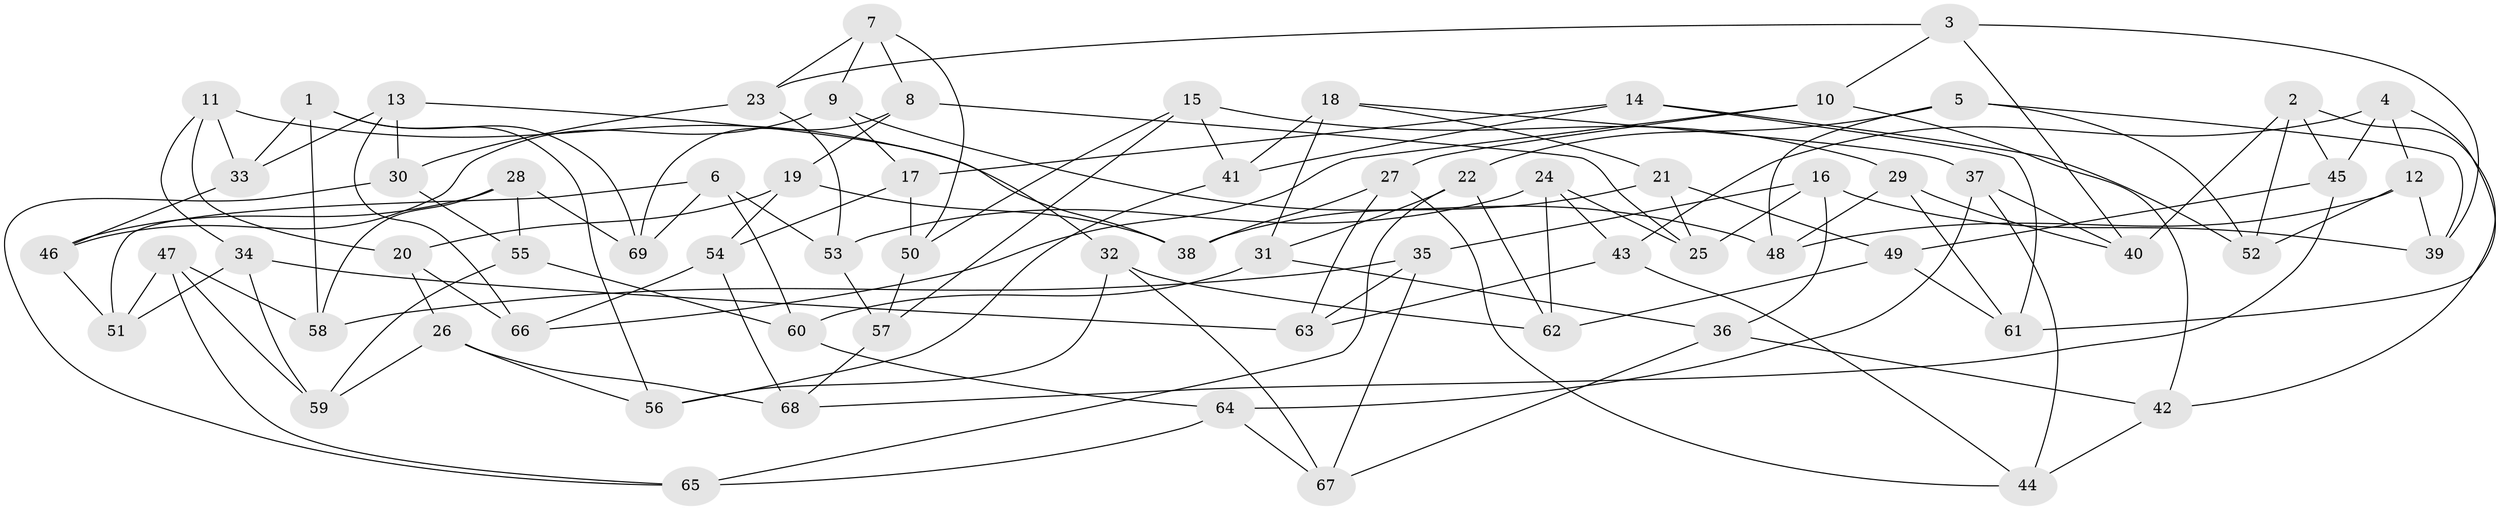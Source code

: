 // Generated by graph-tools (version 1.1) at 2025/56/03/09/25 04:56:33]
// undirected, 69 vertices, 138 edges
graph export_dot {
graph [start="1"]
  node [color=gray90,style=filled];
  1;
  2;
  3;
  4;
  5;
  6;
  7;
  8;
  9;
  10;
  11;
  12;
  13;
  14;
  15;
  16;
  17;
  18;
  19;
  20;
  21;
  22;
  23;
  24;
  25;
  26;
  27;
  28;
  29;
  30;
  31;
  32;
  33;
  34;
  35;
  36;
  37;
  38;
  39;
  40;
  41;
  42;
  43;
  44;
  45;
  46;
  47;
  48;
  49;
  50;
  51;
  52;
  53;
  54;
  55;
  56;
  57;
  58;
  59;
  60;
  61;
  62;
  63;
  64;
  65;
  66;
  67;
  68;
  69;
  1 -- 69;
  1 -- 56;
  1 -- 58;
  1 -- 33;
  2 -- 52;
  2 -- 45;
  2 -- 40;
  2 -- 42;
  3 -- 39;
  3 -- 23;
  3 -- 10;
  3 -- 40;
  4 -- 61;
  4 -- 43;
  4 -- 12;
  4 -- 45;
  5 -- 22;
  5 -- 48;
  5 -- 52;
  5 -- 39;
  6 -- 69;
  6 -- 60;
  6 -- 51;
  6 -- 53;
  7 -- 23;
  7 -- 50;
  7 -- 9;
  7 -- 8;
  8 -- 69;
  8 -- 19;
  8 -- 25;
  9 -- 46;
  9 -- 48;
  9 -- 17;
  10 -- 66;
  10 -- 27;
  10 -- 42;
  11 -- 34;
  11 -- 33;
  11 -- 38;
  11 -- 20;
  12 -- 39;
  12 -- 52;
  12 -- 48;
  13 -- 33;
  13 -- 66;
  13 -- 30;
  13 -- 32;
  14 -- 52;
  14 -- 41;
  14 -- 17;
  14 -- 61;
  15 -- 50;
  15 -- 29;
  15 -- 41;
  15 -- 57;
  16 -- 35;
  16 -- 39;
  16 -- 25;
  16 -- 36;
  17 -- 54;
  17 -- 50;
  18 -- 41;
  18 -- 21;
  18 -- 31;
  18 -- 37;
  19 -- 54;
  19 -- 20;
  19 -- 38;
  20 -- 66;
  20 -- 26;
  21 -- 25;
  21 -- 49;
  21 -- 38;
  22 -- 31;
  22 -- 65;
  22 -- 62;
  23 -- 30;
  23 -- 53;
  24 -- 62;
  24 -- 25;
  24 -- 53;
  24 -- 43;
  26 -- 68;
  26 -- 59;
  26 -- 56;
  27 -- 44;
  27 -- 63;
  27 -- 38;
  28 -- 58;
  28 -- 46;
  28 -- 55;
  28 -- 69;
  29 -- 40;
  29 -- 48;
  29 -- 61;
  30 -- 65;
  30 -- 55;
  31 -- 60;
  31 -- 36;
  32 -- 56;
  32 -- 62;
  32 -- 67;
  33 -- 46;
  34 -- 59;
  34 -- 63;
  34 -- 51;
  35 -- 58;
  35 -- 67;
  35 -- 63;
  36 -- 42;
  36 -- 67;
  37 -- 64;
  37 -- 44;
  37 -- 40;
  41 -- 56;
  42 -- 44;
  43 -- 63;
  43 -- 44;
  45 -- 68;
  45 -- 49;
  46 -- 51;
  47 -- 59;
  47 -- 58;
  47 -- 51;
  47 -- 65;
  49 -- 61;
  49 -- 62;
  50 -- 57;
  53 -- 57;
  54 -- 68;
  54 -- 66;
  55 -- 60;
  55 -- 59;
  57 -- 68;
  60 -- 64;
  64 -- 67;
  64 -- 65;
}
